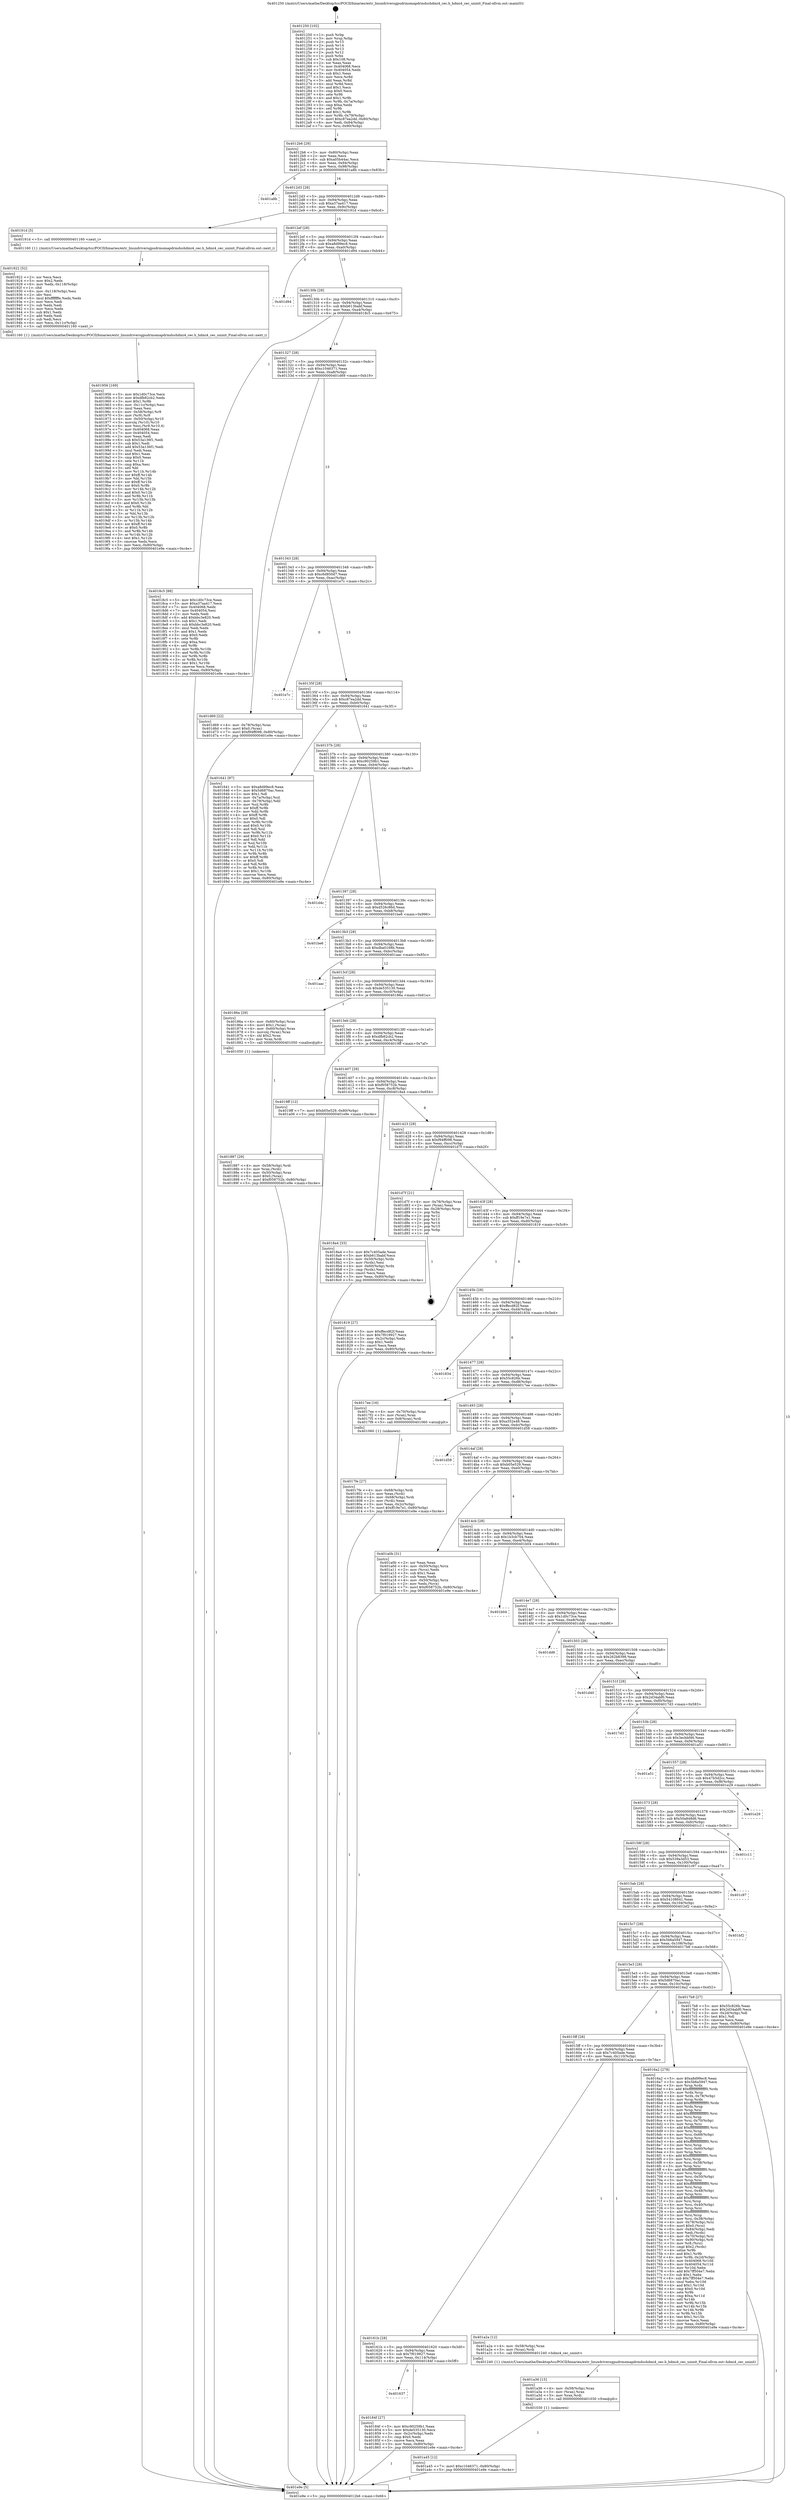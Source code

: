digraph "0x401250" {
  label = "0x401250 (/mnt/c/Users/mathe/Desktop/tcc/POCII/binaries/extr_linuxdriversgpudrmomapdrmdsshdmi4_cec.h_hdmi4_cec_uninit_Final-ollvm.out::main(0))"
  labelloc = "t"
  node[shape=record]

  Entry [label="",width=0.3,height=0.3,shape=circle,fillcolor=black,style=filled]
  "0x4012b6" [label="{
     0x4012b6 [29]\l
     | [instrs]\l
     &nbsp;&nbsp;0x4012b6 \<+3\>: mov -0x80(%rbp),%eax\l
     &nbsp;&nbsp;0x4012b9 \<+2\>: mov %eax,%ecx\l
     &nbsp;&nbsp;0x4012bb \<+6\>: sub $0xa05b44ac,%ecx\l
     &nbsp;&nbsp;0x4012c1 \<+6\>: mov %eax,-0x94(%rbp)\l
     &nbsp;&nbsp;0x4012c7 \<+6\>: mov %ecx,-0x98(%rbp)\l
     &nbsp;&nbsp;0x4012cd \<+6\>: je 0000000000401a8b \<main+0x83b\>\l
  }"]
  "0x401a8b" [label="{
     0x401a8b\l
  }", style=dashed]
  "0x4012d3" [label="{
     0x4012d3 [28]\l
     | [instrs]\l
     &nbsp;&nbsp;0x4012d3 \<+5\>: jmp 00000000004012d8 \<main+0x88\>\l
     &nbsp;&nbsp;0x4012d8 \<+6\>: mov -0x94(%rbp),%eax\l
     &nbsp;&nbsp;0x4012de \<+5\>: sub $0xa37aa417,%eax\l
     &nbsp;&nbsp;0x4012e3 \<+6\>: mov %eax,-0x9c(%rbp)\l
     &nbsp;&nbsp;0x4012e9 \<+6\>: je 000000000040191d \<main+0x6cd\>\l
  }"]
  Exit [label="",width=0.3,height=0.3,shape=circle,fillcolor=black,style=filled,peripheries=2]
  "0x40191d" [label="{
     0x40191d [5]\l
     | [instrs]\l
     &nbsp;&nbsp;0x40191d \<+5\>: call 0000000000401160 \<next_i\>\l
     | [calls]\l
     &nbsp;&nbsp;0x401160 \{1\} (/mnt/c/Users/mathe/Desktop/tcc/POCII/binaries/extr_linuxdriversgpudrmomapdrmdsshdmi4_cec.h_hdmi4_cec_uninit_Final-ollvm.out::next_i)\l
  }"]
  "0x4012ef" [label="{
     0x4012ef [28]\l
     | [instrs]\l
     &nbsp;&nbsp;0x4012ef \<+5\>: jmp 00000000004012f4 \<main+0xa4\>\l
     &nbsp;&nbsp;0x4012f4 \<+6\>: mov -0x94(%rbp),%eax\l
     &nbsp;&nbsp;0x4012fa \<+5\>: sub $0xa8d99ec8,%eax\l
     &nbsp;&nbsp;0x4012ff \<+6\>: mov %eax,-0xa0(%rbp)\l
     &nbsp;&nbsp;0x401305 \<+6\>: je 0000000000401d94 \<main+0xb44\>\l
  }"]
  "0x401a45" [label="{
     0x401a45 [12]\l
     | [instrs]\l
     &nbsp;&nbsp;0x401a45 \<+7\>: movl $0xc1046371,-0x80(%rbp)\l
     &nbsp;&nbsp;0x401a4c \<+5\>: jmp 0000000000401e9e \<main+0xc4e\>\l
  }"]
  "0x401d94" [label="{
     0x401d94\l
  }", style=dashed]
  "0x40130b" [label="{
     0x40130b [28]\l
     | [instrs]\l
     &nbsp;&nbsp;0x40130b \<+5\>: jmp 0000000000401310 \<main+0xc0\>\l
     &nbsp;&nbsp;0x401310 \<+6\>: mov -0x94(%rbp),%eax\l
     &nbsp;&nbsp;0x401316 \<+5\>: sub $0xb613babf,%eax\l
     &nbsp;&nbsp;0x40131b \<+6\>: mov %eax,-0xa4(%rbp)\l
     &nbsp;&nbsp;0x401321 \<+6\>: je 00000000004018c5 \<main+0x675\>\l
  }"]
  "0x401a36" [label="{
     0x401a36 [15]\l
     | [instrs]\l
     &nbsp;&nbsp;0x401a36 \<+4\>: mov -0x58(%rbp),%rax\l
     &nbsp;&nbsp;0x401a3a \<+3\>: mov (%rax),%rax\l
     &nbsp;&nbsp;0x401a3d \<+3\>: mov %rax,%rdi\l
     &nbsp;&nbsp;0x401a40 \<+5\>: call 0000000000401030 \<free@plt\>\l
     | [calls]\l
     &nbsp;&nbsp;0x401030 \{1\} (unknown)\l
  }"]
  "0x4018c5" [label="{
     0x4018c5 [88]\l
     | [instrs]\l
     &nbsp;&nbsp;0x4018c5 \<+5\>: mov $0x1d0c73ce,%eax\l
     &nbsp;&nbsp;0x4018ca \<+5\>: mov $0xa37aa417,%ecx\l
     &nbsp;&nbsp;0x4018cf \<+7\>: mov 0x404068,%edx\l
     &nbsp;&nbsp;0x4018d6 \<+7\>: mov 0x404054,%esi\l
     &nbsp;&nbsp;0x4018dd \<+2\>: mov %edx,%edi\l
     &nbsp;&nbsp;0x4018df \<+6\>: add $0xbbc3e820,%edi\l
     &nbsp;&nbsp;0x4018e5 \<+3\>: sub $0x1,%edi\l
     &nbsp;&nbsp;0x4018e8 \<+6\>: sub $0xbbc3e820,%edi\l
     &nbsp;&nbsp;0x4018ee \<+3\>: imul %edi,%edx\l
     &nbsp;&nbsp;0x4018f1 \<+3\>: and $0x1,%edx\l
     &nbsp;&nbsp;0x4018f4 \<+3\>: cmp $0x0,%edx\l
     &nbsp;&nbsp;0x4018f7 \<+4\>: sete %r8b\l
     &nbsp;&nbsp;0x4018fb \<+3\>: cmp $0xa,%esi\l
     &nbsp;&nbsp;0x4018fe \<+4\>: setl %r9b\l
     &nbsp;&nbsp;0x401902 \<+3\>: mov %r8b,%r10b\l
     &nbsp;&nbsp;0x401905 \<+3\>: and %r9b,%r10b\l
     &nbsp;&nbsp;0x401908 \<+3\>: xor %r9b,%r8b\l
     &nbsp;&nbsp;0x40190b \<+3\>: or %r8b,%r10b\l
     &nbsp;&nbsp;0x40190e \<+4\>: test $0x1,%r10b\l
     &nbsp;&nbsp;0x401912 \<+3\>: cmovne %ecx,%eax\l
     &nbsp;&nbsp;0x401915 \<+3\>: mov %eax,-0x80(%rbp)\l
     &nbsp;&nbsp;0x401918 \<+5\>: jmp 0000000000401e9e \<main+0xc4e\>\l
  }"]
  "0x401327" [label="{
     0x401327 [28]\l
     | [instrs]\l
     &nbsp;&nbsp;0x401327 \<+5\>: jmp 000000000040132c \<main+0xdc\>\l
     &nbsp;&nbsp;0x40132c \<+6\>: mov -0x94(%rbp),%eax\l
     &nbsp;&nbsp;0x401332 \<+5\>: sub $0xc1046371,%eax\l
     &nbsp;&nbsp;0x401337 \<+6\>: mov %eax,-0xa8(%rbp)\l
     &nbsp;&nbsp;0x40133d \<+6\>: je 0000000000401d69 \<main+0xb19\>\l
  }"]
  "0x401956" [label="{
     0x401956 [169]\l
     | [instrs]\l
     &nbsp;&nbsp;0x401956 \<+5\>: mov $0x1d0c73ce,%ecx\l
     &nbsp;&nbsp;0x40195b \<+5\>: mov $0xdfb82cb2,%edx\l
     &nbsp;&nbsp;0x401960 \<+3\>: mov $0x1,%r8b\l
     &nbsp;&nbsp;0x401963 \<+6\>: mov -0x11c(%rbp),%esi\l
     &nbsp;&nbsp;0x401969 \<+3\>: imul %eax,%esi\l
     &nbsp;&nbsp;0x40196c \<+4\>: mov -0x58(%rbp),%r9\l
     &nbsp;&nbsp;0x401970 \<+3\>: mov (%r9),%r9\l
     &nbsp;&nbsp;0x401973 \<+4\>: mov -0x50(%rbp),%r10\l
     &nbsp;&nbsp;0x401977 \<+3\>: movslq (%r10),%r10\l
     &nbsp;&nbsp;0x40197a \<+4\>: mov %esi,(%r9,%r10,4)\l
     &nbsp;&nbsp;0x40197e \<+7\>: mov 0x404068,%eax\l
     &nbsp;&nbsp;0x401985 \<+7\>: mov 0x404054,%esi\l
     &nbsp;&nbsp;0x40198c \<+2\>: mov %eax,%edi\l
     &nbsp;&nbsp;0x40198e \<+6\>: sub $0x53a136f1,%edi\l
     &nbsp;&nbsp;0x401994 \<+3\>: sub $0x1,%edi\l
     &nbsp;&nbsp;0x401997 \<+6\>: add $0x53a136f1,%edi\l
     &nbsp;&nbsp;0x40199d \<+3\>: imul %edi,%eax\l
     &nbsp;&nbsp;0x4019a0 \<+3\>: and $0x1,%eax\l
     &nbsp;&nbsp;0x4019a3 \<+3\>: cmp $0x0,%eax\l
     &nbsp;&nbsp;0x4019a6 \<+4\>: sete %r11b\l
     &nbsp;&nbsp;0x4019aa \<+3\>: cmp $0xa,%esi\l
     &nbsp;&nbsp;0x4019ad \<+3\>: setl %bl\l
     &nbsp;&nbsp;0x4019b0 \<+3\>: mov %r11b,%r14b\l
     &nbsp;&nbsp;0x4019b3 \<+4\>: xor $0xff,%r14b\l
     &nbsp;&nbsp;0x4019b7 \<+3\>: mov %bl,%r15b\l
     &nbsp;&nbsp;0x4019ba \<+4\>: xor $0xff,%r15b\l
     &nbsp;&nbsp;0x4019be \<+4\>: xor $0x0,%r8b\l
     &nbsp;&nbsp;0x4019c2 \<+3\>: mov %r14b,%r12b\l
     &nbsp;&nbsp;0x4019c5 \<+4\>: and $0x0,%r12b\l
     &nbsp;&nbsp;0x4019c9 \<+3\>: and %r8b,%r11b\l
     &nbsp;&nbsp;0x4019cc \<+3\>: mov %r15b,%r13b\l
     &nbsp;&nbsp;0x4019cf \<+4\>: and $0x0,%r13b\l
     &nbsp;&nbsp;0x4019d3 \<+3\>: and %r8b,%bl\l
     &nbsp;&nbsp;0x4019d6 \<+3\>: or %r11b,%r12b\l
     &nbsp;&nbsp;0x4019d9 \<+3\>: or %bl,%r13b\l
     &nbsp;&nbsp;0x4019dc \<+3\>: xor %r13b,%r12b\l
     &nbsp;&nbsp;0x4019df \<+3\>: or %r15b,%r14b\l
     &nbsp;&nbsp;0x4019e2 \<+4\>: xor $0xff,%r14b\l
     &nbsp;&nbsp;0x4019e6 \<+4\>: or $0x0,%r8b\l
     &nbsp;&nbsp;0x4019ea \<+3\>: and %r8b,%r14b\l
     &nbsp;&nbsp;0x4019ed \<+3\>: or %r14b,%r12b\l
     &nbsp;&nbsp;0x4019f0 \<+4\>: test $0x1,%r12b\l
     &nbsp;&nbsp;0x4019f4 \<+3\>: cmovne %edx,%ecx\l
     &nbsp;&nbsp;0x4019f7 \<+3\>: mov %ecx,-0x80(%rbp)\l
     &nbsp;&nbsp;0x4019fa \<+5\>: jmp 0000000000401e9e \<main+0xc4e\>\l
  }"]
  "0x401d69" [label="{
     0x401d69 [22]\l
     | [instrs]\l
     &nbsp;&nbsp;0x401d69 \<+4\>: mov -0x78(%rbp),%rax\l
     &nbsp;&nbsp;0x401d6d \<+6\>: movl $0x0,(%rax)\l
     &nbsp;&nbsp;0x401d73 \<+7\>: movl $0xf94ff098,-0x80(%rbp)\l
     &nbsp;&nbsp;0x401d7a \<+5\>: jmp 0000000000401e9e \<main+0xc4e\>\l
  }"]
  "0x401343" [label="{
     0x401343 [28]\l
     | [instrs]\l
     &nbsp;&nbsp;0x401343 \<+5\>: jmp 0000000000401348 \<main+0xf8\>\l
     &nbsp;&nbsp;0x401348 \<+6\>: mov -0x94(%rbp),%eax\l
     &nbsp;&nbsp;0x40134e \<+5\>: sub $0xc6d850d7,%eax\l
     &nbsp;&nbsp;0x401353 \<+6\>: mov %eax,-0xac(%rbp)\l
     &nbsp;&nbsp;0x401359 \<+6\>: je 0000000000401e7c \<main+0xc2c\>\l
  }"]
  "0x401922" [label="{
     0x401922 [52]\l
     | [instrs]\l
     &nbsp;&nbsp;0x401922 \<+2\>: xor %ecx,%ecx\l
     &nbsp;&nbsp;0x401924 \<+5\>: mov $0x2,%edx\l
     &nbsp;&nbsp;0x401929 \<+6\>: mov %edx,-0x118(%rbp)\l
     &nbsp;&nbsp;0x40192f \<+1\>: cltd\l
     &nbsp;&nbsp;0x401930 \<+6\>: mov -0x118(%rbp),%esi\l
     &nbsp;&nbsp;0x401936 \<+2\>: idiv %esi\l
     &nbsp;&nbsp;0x401938 \<+6\>: imul $0xfffffffe,%edx,%edx\l
     &nbsp;&nbsp;0x40193e \<+2\>: mov %ecx,%edi\l
     &nbsp;&nbsp;0x401940 \<+2\>: sub %edx,%edi\l
     &nbsp;&nbsp;0x401942 \<+2\>: mov %ecx,%edx\l
     &nbsp;&nbsp;0x401944 \<+3\>: sub $0x1,%edx\l
     &nbsp;&nbsp;0x401947 \<+2\>: add %edx,%edi\l
     &nbsp;&nbsp;0x401949 \<+2\>: sub %edi,%ecx\l
     &nbsp;&nbsp;0x40194b \<+6\>: mov %ecx,-0x11c(%rbp)\l
     &nbsp;&nbsp;0x401951 \<+5\>: call 0000000000401160 \<next_i\>\l
     | [calls]\l
     &nbsp;&nbsp;0x401160 \{1\} (/mnt/c/Users/mathe/Desktop/tcc/POCII/binaries/extr_linuxdriversgpudrmomapdrmdsshdmi4_cec.h_hdmi4_cec_uninit_Final-ollvm.out::next_i)\l
  }"]
  "0x401e7c" [label="{
     0x401e7c\l
  }", style=dashed]
  "0x40135f" [label="{
     0x40135f [28]\l
     | [instrs]\l
     &nbsp;&nbsp;0x40135f \<+5\>: jmp 0000000000401364 \<main+0x114\>\l
     &nbsp;&nbsp;0x401364 \<+6\>: mov -0x94(%rbp),%eax\l
     &nbsp;&nbsp;0x40136a \<+5\>: sub $0xc87ea2dd,%eax\l
     &nbsp;&nbsp;0x40136f \<+6\>: mov %eax,-0xb0(%rbp)\l
     &nbsp;&nbsp;0x401375 \<+6\>: je 0000000000401641 \<main+0x3f1\>\l
  }"]
  "0x401887" [label="{
     0x401887 [29]\l
     | [instrs]\l
     &nbsp;&nbsp;0x401887 \<+4\>: mov -0x58(%rbp),%rdi\l
     &nbsp;&nbsp;0x40188b \<+3\>: mov %rax,(%rdi)\l
     &nbsp;&nbsp;0x40188e \<+4\>: mov -0x50(%rbp),%rax\l
     &nbsp;&nbsp;0x401892 \<+6\>: movl $0x0,(%rax)\l
     &nbsp;&nbsp;0x401898 \<+7\>: movl $0xf058752b,-0x80(%rbp)\l
     &nbsp;&nbsp;0x40189f \<+5\>: jmp 0000000000401e9e \<main+0xc4e\>\l
  }"]
  "0x401641" [label="{
     0x401641 [97]\l
     | [instrs]\l
     &nbsp;&nbsp;0x401641 \<+5\>: mov $0xa8d99ec8,%eax\l
     &nbsp;&nbsp;0x401646 \<+5\>: mov $0x5d6870ac,%ecx\l
     &nbsp;&nbsp;0x40164b \<+2\>: mov $0x1,%dl\l
     &nbsp;&nbsp;0x40164d \<+4\>: mov -0x7a(%rbp),%sil\l
     &nbsp;&nbsp;0x401651 \<+4\>: mov -0x79(%rbp),%dil\l
     &nbsp;&nbsp;0x401655 \<+3\>: mov %sil,%r8b\l
     &nbsp;&nbsp;0x401658 \<+4\>: xor $0xff,%r8b\l
     &nbsp;&nbsp;0x40165c \<+3\>: mov %dil,%r9b\l
     &nbsp;&nbsp;0x40165f \<+4\>: xor $0xff,%r9b\l
     &nbsp;&nbsp;0x401663 \<+3\>: xor $0x0,%dl\l
     &nbsp;&nbsp;0x401666 \<+3\>: mov %r8b,%r10b\l
     &nbsp;&nbsp;0x401669 \<+4\>: and $0x0,%r10b\l
     &nbsp;&nbsp;0x40166d \<+3\>: and %dl,%sil\l
     &nbsp;&nbsp;0x401670 \<+3\>: mov %r9b,%r11b\l
     &nbsp;&nbsp;0x401673 \<+4\>: and $0x0,%r11b\l
     &nbsp;&nbsp;0x401677 \<+3\>: and %dl,%dil\l
     &nbsp;&nbsp;0x40167a \<+3\>: or %sil,%r10b\l
     &nbsp;&nbsp;0x40167d \<+3\>: or %dil,%r11b\l
     &nbsp;&nbsp;0x401680 \<+3\>: xor %r11b,%r10b\l
     &nbsp;&nbsp;0x401683 \<+3\>: or %r9b,%r8b\l
     &nbsp;&nbsp;0x401686 \<+4\>: xor $0xff,%r8b\l
     &nbsp;&nbsp;0x40168a \<+3\>: or $0x0,%dl\l
     &nbsp;&nbsp;0x40168d \<+3\>: and %dl,%r8b\l
     &nbsp;&nbsp;0x401690 \<+3\>: or %r8b,%r10b\l
     &nbsp;&nbsp;0x401693 \<+4\>: test $0x1,%r10b\l
     &nbsp;&nbsp;0x401697 \<+3\>: cmovne %ecx,%eax\l
     &nbsp;&nbsp;0x40169a \<+3\>: mov %eax,-0x80(%rbp)\l
     &nbsp;&nbsp;0x40169d \<+5\>: jmp 0000000000401e9e \<main+0xc4e\>\l
  }"]
  "0x40137b" [label="{
     0x40137b [28]\l
     | [instrs]\l
     &nbsp;&nbsp;0x40137b \<+5\>: jmp 0000000000401380 \<main+0x130\>\l
     &nbsp;&nbsp;0x401380 \<+6\>: mov -0x94(%rbp),%eax\l
     &nbsp;&nbsp;0x401386 \<+5\>: sub $0xc90259b1,%eax\l
     &nbsp;&nbsp;0x40138b \<+6\>: mov %eax,-0xb4(%rbp)\l
     &nbsp;&nbsp;0x401391 \<+6\>: je 0000000000401d4c \<main+0xafc\>\l
  }"]
  "0x401e9e" [label="{
     0x401e9e [5]\l
     | [instrs]\l
     &nbsp;&nbsp;0x401e9e \<+5\>: jmp 00000000004012b6 \<main+0x66\>\l
  }"]
  "0x401250" [label="{
     0x401250 [102]\l
     | [instrs]\l
     &nbsp;&nbsp;0x401250 \<+1\>: push %rbp\l
     &nbsp;&nbsp;0x401251 \<+3\>: mov %rsp,%rbp\l
     &nbsp;&nbsp;0x401254 \<+2\>: push %r15\l
     &nbsp;&nbsp;0x401256 \<+2\>: push %r14\l
     &nbsp;&nbsp;0x401258 \<+2\>: push %r13\l
     &nbsp;&nbsp;0x40125a \<+2\>: push %r12\l
     &nbsp;&nbsp;0x40125c \<+1\>: push %rbx\l
     &nbsp;&nbsp;0x40125d \<+7\>: sub $0x108,%rsp\l
     &nbsp;&nbsp;0x401264 \<+2\>: xor %eax,%eax\l
     &nbsp;&nbsp;0x401266 \<+7\>: mov 0x404068,%ecx\l
     &nbsp;&nbsp;0x40126d \<+7\>: mov 0x404054,%edx\l
     &nbsp;&nbsp;0x401274 \<+3\>: sub $0x1,%eax\l
     &nbsp;&nbsp;0x401277 \<+3\>: mov %ecx,%r8d\l
     &nbsp;&nbsp;0x40127a \<+3\>: add %eax,%r8d\l
     &nbsp;&nbsp;0x40127d \<+4\>: imul %r8d,%ecx\l
     &nbsp;&nbsp;0x401281 \<+3\>: and $0x1,%ecx\l
     &nbsp;&nbsp;0x401284 \<+3\>: cmp $0x0,%ecx\l
     &nbsp;&nbsp;0x401287 \<+4\>: sete %r9b\l
     &nbsp;&nbsp;0x40128b \<+4\>: and $0x1,%r9b\l
     &nbsp;&nbsp;0x40128f \<+4\>: mov %r9b,-0x7a(%rbp)\l
     &nbsp;&nbsp;0x401293 \<+3\>: cmp $0xa,%edx\l
     &nbsp;&nbsp;0x401296 \<+4\>: setl %r9b\l
     &nbsp;&nbsp;0x40129a \<+4\>: and $0x1,%r9b\l
     &nbsp;&nbsp;0x40129e \<+4\>: mov %r9b,-0x79(%rbp)\l
     &nbsp;&nbsp;0x4012a2 \<+7\>: movl $0xc87ea2dd,-0x80(%rbp)\l
     &nbsp;&nbsp;0x4012a9 \<+6\>: mov %edi,-0x84(%rbp)\l
     &nbsp;&nbsp;0x4012af \<+7\>: mov %rsi,-0x90(%rbp)\l
  }"]
  "0x401637" [label="{
     0x401637\l
  }", style=dashed]
  "0x401d4c" [label="{
     0x401d4c\l
  }", style=dashed]
  "0x401397" [label="{
     0x401397 [28]\l
     | [instrs]\l
     &nbsp;&nbsp;0x401397 \<+5\>: jmp 000000000040139c \<main+0x14c\>\l
     &nbsp;&nbsp;0x40139c \<+6\>: mov -0x94(%rbp),%eax\l
     &nbsp;&nbsp;0x4013a2 \<+5\>: sub $0xd526c86d,%eax\l
     &nbsp;&nbsp;0x4013a7 \<+6\>: mov %eax,-0xb8(%rbp)\l
     &nbsp;&nbsp;0x4013ad \<+6\>: je 0000000000401be6 \<main+0x996\>\l
  }"]
  "0x40184f" [label="{
     0x40184f [27]\l
     | [instrs]\l
     &nbsp;&nbsp;0x40184f \<+5\>: mov $0xc90259b1,%eax\l
     &nbsp;&nbsp;0x401854 \<+5\>: mov $0xde535130,%ecx\l
     &nbsp;&nbsp;0x401859 \<+3\>: mov -0x2c(%rbp),%edx\l
     &nbsp;&nbsp;0x40185c \<+3\>: cmp $0x0,%edx\l
     &nbsp;&nbsp;0x40185f \<+3\>: cmove %ecx,%eax\l
     &nbsp;&nbsp;0x401862 \<+3\>: mov %eax,-0x80(%rbp)\l
     &nbsp;&nbsp;0x401865 \<+5\>: jmp 0000000000401e9e \<main+0xc4e\>\l
  }"]
  "0x401be6" [label="{
     0x401be6\l
  }", style=dashed]
  "0x4013b3" [label="{
     0x4013b3 [28]\l
     | [instrs]\l
     &nbsp;&nbsp;0x4013b3 \<+5\>: jmp 00000000004013b8 \<main+0x168\>\l
     &nbsp;&nbsp;0x4013b8 \<+6\>: mov -0x94(%rbp),%eax\l
     &nbsp;&nbsp;0x4013be \<+5\>: sub $0xdba0168b,%eax\l
     &nbsp;&nbsp;0x4013c3 \<+6\>: mov %eax,-0xbc(%rbp)\l
     &nbsp;&nbsp;0x4013c9 \<+6\>: je 0000000000401aac \<main+0x85c\>\l
  }"]
  "0x40161b" [label="{
     0x40161b [28]\l
     | [instrs]\l
     &nbsp;&nbsp;0x40161b \<+5\>: jmp 0000000000401620 \<main+0x3d0\>\l
     &nbsp;&nbsp;0x401620 \<+6\>: mov -0x94(%rbp),%eax\l
     &nbsp;&nbsp;0x401626 \<+5\>: sub $0x7f019927,%eax\l
     &nbsp;&nbsp;0x40162b \<+6\>: mov %eax,-0x114(%rbp)\l
     &nbsp;&nbsp;0x401631 \<+6\>: je 000000000040184f \<main+0x5ff\>\l
  }"]
  "0x401aac" [label="{
     0x401aac\l
  }", style=dashed]
  "0x4013cf" [label="{
     0x4013cf [28]\l
     | [instrs]\l
     &nbsp;&nbsp;0x4013cf \<+5\>: jmp 00000000004013d4 \<main+0x184\>\l
     &nbsp;&nbsp;0x4013d4 \<+6\>: mov -0x94(%rbp),%eax\l
     &nbsp;&nbsp;0x4013da \<+5\>: sub $0xde535130,%eax\l
     &nbsp;&nbsp;0x4013df \<+6\>: mov %eax,-0xc0(%rbp)\l
     &nbsp;&nbsp;0x4013e5 \<+6\>: je 000000000040186a \<main+0x61a\>\l
  }"]
  "0x401a2a" [label="{
     0x401a2a [12]\l
     | [instrs]\l
     &nbsp;&nbsp;0x401a2a \<+4\>: mov -0x58(%rbp),%rax\l
     &nbsp;&nbsp;0x401a2e \<+3\>: mov (%rax),%rdi\l
     &nbsp;&nbsp;0x401a31 \<+5\>: call 0000000000401240 \<hdmi4_cec_uninit\>\l
     | [calls]\l
     &nbsp;&nbsp;0x401240 \{1\} (/mnt/c/Users/mathe/Desktop/tcc/POCII/binaries/extr_linuxdriversgpudrmomapdrmdsshdmi4_cec.h_hdmi4_cec_uninit_Final-ollvm.out::hdmi4_cec_uninit)\l
  }"]
  "0x40186a" [label="{
     0x40186a [29]\l
     | [instrs]\l
     &nbsp;&nbsp;0x40186a \<+4\>: mov -0x60(%rbp),%rax\l
     &nbsp;&nbsp;0x40186e \<+6\>: movl $0x1,(%rax)\l
     &nbsp;&nbsp;0x401874 \<+4\>: mov -0x60(%rbp),%rax\l
     &nbsp;&nbsp;0x401878 \<+3\>: movslq (%rax),%rax\l
     &nbsp;&nbsp;0x40187b \<+4\>: shl $0x2,%rax\l
     &nbsp;&nbsp;0x40187f \<+3\>: mov %rax,%rdi\l
     &nbsp;&nbsp;0x401882 \<+5\>: call 0000000000401050 \<malloc@plt\>\l
     | [calls]\l
     &nbsp;&nbsp;0x401050 \{1\} (unknown)\l
  }"]
  "0x4013eb" [label="{
     0x4013eb [28]\l
     | [instrs]\l
     &nbsp;&nbsp;0x4013eb \<+5\>: jmp 00000000004013f0 \<main+0x1a0\>\l
     &nbsp;&nbsp;0x4013f0 \<+6\>: mov -0x94(%rbp),%eax\l
     &nbsp;&nbsp;0x4013f6 \<+5\>: sub $0xdfb82cb2,%eax\l
     &nbsp;&nbsp;0x4013fb \<+6\>: mov %eax,-0xc4(%rbp)\l
     &nbsp;&nbsp;0x401401 \<+6\>: je 00000000004019ff \<main+0x7af\>\l
  }"]
  "0x4017fe" [label="{
     0x4017fe [27]\l
     | [instrs]\l
     &nbsp;&nbsp;0x4017fe \<+4\>: mov -0x68(%rbp),%rdi\l
     &nbsp;&nbsp;0x401802 \<+2\>: mov %eax,(%rdi)\l
     &nbsp;&nbsp;0x401804 \<+4\>: mov -0x68(%rbp),%rdi\l
     &nbsp;&nbsp;0x401808 \<+2\>: mov (%rdi),%eax\l
     &nbsp;&nbsp;0x40180a \<+3\>: mov %eax,-0x2c(%rbp)\l
     &nbsp;&nbsp;0x40180d \<+7\>: movl $0xff19e7e1,-0x80(%rbp)\l
     &nbsp;&nbsp;0x401814 \<+5\>: jmp 0000000000401e9e \<main+0xc4e\>\l
  }"]
  "0x4019ff" [label="{
     0x4019ff [12]\l
     | [instrs]\l
     &nbsp;&nbsp;0x4019ff \<+7\>: movl $0xb05e529,-0x80(%rbp)\l
     &nbsp;&nbsp;0x401a06 \<+5\>: jmp 0000000000401e9e \<main+0xc4e\>\l
  }"]
  "0x401407" [label="{
     0x401407 [28]\l
     | [instrs]\l
     &nbsp;&nbsp;0x401407 \<+5\>: jmp 000000000040140c \<main+0x1bc\>\l
     &nbsp;&nbsp;0x40140c \<+6\>: mov -0x94(%rbp),%eax\l
     &nbsp;&nbsp;0x401412 \<+5\>: sub $0xf058752b,%eax\l
     &nbsp;&nbsp;0x401417 \<+6\>: mov %eax,-0xc8(%rbp)\l
     &nbsp;&nbsp;0x40141d \<+6\>: je 00000000004018a4 \<main+0x654\>\l
  }"]
  "0x4015ff" [label="{
     0x4015ff [28]\l
     | [instrs]\l
     &nbsp;&nbsp;0x4015ff \<+5\>: jmp 0000000000401604 \<main+0x3b4\>\l
     &nbsp;&nbsp;0x401604 \<+6\>: mov -0x94(%rbp),%eax\l
     &nbsp;&nbsp;0x40160a \<+5\>: sub $0x7c405ade,%eax\l
     &nbsp;&nbsp;0x40160f \<+6\>: mov %eax,-0x110(%rbp)\l
     &nbsp;&nbsp;0x401615 \<+6\>: je 0000000000401a2a \<main+0x7da\>\l
  }"]
  "0x4018a4" [label="{
     0x4018a4 [33]\l
     | [instrs]\l
     &nbsp;&nbsp;0x4018a4 \<+5\>: mov $0x7c405ade,%eax\l
     &nbsp;&nbsp;0x4018a9 \<+5\>: mov $0xb613babf,%ecx\l
     &nbsp;&nbsp;0x4018ae \<+4\>: mov -0x50(%rbp),%rdx\l
     &nbsp;&nbsp;0x4018b2 \<+2\>: mov (%rdx),%esi\l
     &nbsp;&nbsp;0x4018b4 \<+4\>: mov -0x60(%rbp),%rdx\l
     &nbsp;&nbsp;0x4018b8 \<+2\>: cmp (%rdx),%esi\l
     &nbsp;&nbsp;0x4018ba \<+3\>: cmovl %ecx,%eax\l
     &nbsp;&nbsp;0x4018bd \<+3\>: mov %eax,-0x80(%rbp)\l
     &nbsp;&nbsp;0x4018c0 \<+5\>: jmp 0000000000401e9e \<main+0xc4e\>\l
  }"]
  "0x401423" [label="{
     0x401423 [28]\l
     | [instrs]\l
     &nbsp;&nbsp;0x401423 \<+5\>: jmp 0000000000401428 \<main+0x1d8\>\l
     &nbsp;&nbsp;0x401428 \<+6\>: mov -0x94(%rbp),%eax\l
     &nbsp;&nbsp;0x40142e \<+5\>: sub $0xf94ff098,%eax\l
     &nbsp;&nbsp;0x401433 \<+6\>: mov %eax,-0xcc(%rbp)\l
     &nbsp;&nbsp;0x401439 \<+6\>: je 0000000000401d7f \<main+0xb2f\>\l
  }"]
  "0x4016a2" [label="{
     0x4016a2 [278]\l
     | [instrs]\l
     &nbsp;&nbsp;0x4016a2 \<+5\>: mov $0xa8d99ec8,%eax\l
     &nbsp;&nbsp;0x4016a7 \<+5\>: mov $0x5b6a5947,%ecx\l
     &nbsp;&nbsp;0x4016ac \<+3\>: mov %rsp,%rdx\l
     &nbsp;&nbsp;0x4016af \<+4\>: add $0xfffffffffffffff0,%rdx\l
     &nbsp;&nbsp;0x4016b3 \<+3\>: mov %rdx,%rsp\l
     &nbsp;&nbsp;0x4016b6 \<+4\>: mov %rdx,-0x78(%rbp)\l
     &nbsp;&nbsp;0x4016ba \<+3\>: mov %rsp,%rdx\l
     &nbsp;&nbsp;0x4016bd \<+4\>: add $0xfffffffffffffff0,%rdx\l
     &nbsp;&nbsp;0x4016c1 \<+3\>: mov %rdx,%rsp\l
     &nbsp;&nbsp;0x4016c4 \<+3\>: mov %rsp,%rsi\l
     &nbsp;&nbsp;0x4016c7 \<+4\>: add $0xfffffffffffffff0,%rsi\l
     &nbsp;&nbsp;0x4016cb \<+3\>: mov %rsi,%rsp\l
     &nbsp;&nbsp;0x4016ce \<+4\>: mov %rsi,-0x70(%rbp)\l
     &nbsp;&nbsp;0x4016d2 \<+3\>: mov %rsp,%rsi\l
     &nbsp;&nbsp;0x4016d5 \<+4\>: add $0xfffffffffffffff0,%rsi\l
     &nbsp;&nbsp;0x4016d9 \<+3\>: mov %rsi,%rsp\l
     &nbsp;&nbsp;0x4016dc \<+4\>: mov %rsi,-0x68(%rbp)\l
     &nbsp;&nbsp;0x4016e0 \<+3\>: mov %rsp,%rsi\l
     &nbsp;&nbsp;0x4016e3 \<+4\>: add $0xfffffffffffffff0,%rsi\l
     &nbsp;&nbsp;0x4016e7 \<+3\>: mov %rsi,%rsp\l
     &nbsp;&nbsp;0x4016ea \<+4\>: mov %rsi,-0x60(%rbp)\l
     &nbsp;&nbsp;0x4016ee \<+3\>: mov %rsp,%rsi\l
     &nbsp;&nbsp;0x4016f1 \<+4\>: add $0xfffffffffffffff0,%rsi\l
     &nbsp;&nbsp;0x4016f5 \<+3\>: mov %rsi,%rsp\l
     &nbsp;&nbsp;0x4016f8 \<+4\>: mov %rsi,-0x58(%rbp)\l
     &nbsp;&nbsp;0x4016fc \<+3\>: mov %rsp,%rsi\l
     &nbsp;&nbsp;0x4016ff \<+4\>: add $0xfffffffffffffff0,%rsi\l
     &nbsp;&nbsp;0x401703 \<+3\>: mov %rsi,%rsp\l
     &nbsp;&nbsp;0x401706 \<+4\>: mov %rsi,-0x50(%rbp)\l
     &nbsp;&nbsp;0x40170a \<+3\>: mov %rsp,%rsi\l
     &nbsp;&nbsp;0x40170d \<+4\>: add $0xfffffffffffffff0,%rsi\l
     &nbsp;&nbsp;0x401711 \<+3\>: mov %rsi,%rsp\l
     &nbsp;&nbsp;0x401714 \<+4\>: mov %rsi,-0x48(%rbp)\l
     &nbsp;&nbsp;0x401718 \<+3\>: mov %rsp,%rsi\l
     &nbsp;&nbsp;0x40171b \<+4\>: add $0xfffffffffffffff0,%rsi\l
     &nbsp;&nbsp;0x40171f \<+3\>: mov %rsi,%rsp\l
     &nbsp;&nbsp;0x401722 \<+4\>: mov %rsi,-0x40(%rbp)\l
     &nbsp;&nbsp;0x401726 \<+3\>: mov %rsp,%rsi\l
     &nbsp;&nbsp;0x401729 \<+4\>: add $0xfffffffffffffff0,%rsi\l
     &nbsp;&nbsp;0x40172d \<+3\>: mov %rsi,%rsp\l
     &nbsp;&nbsp;0x401730 \<+4\>: mov %rsi,-0x38(%rbp)\l
     &nbsp;&nbsp;0x401734 \<+4\>: mov -0x78(%rbp),%rsi\l
     &nbsp;&nbsp;0x401738 \<+6\>: movl $0x0,(%rsi)\l
     &nbsp;&nbsp;0x40173e \<+6\>: mov -0x84(%rbp),%edi\l
     &nbsp;&nbsp;0x401744 \<+2\>: mov %edi,(%rdx)\l
     &nbsp;&nbsp;0x401746 \<+4\>: mov -0x70(%rbp),%rsi\l
     &nbsp;&nbsp;0x40174a \<+7\>: mov -0x90(%rbp),%r8\l
     &nbsp;&nbsp;0x401751 \<+3\>: mov %r8,(%rsi)\l
     &nbsp;&nbsp;0x401754 \<+3\>: cmpl $0x2,(%rdx)\l
     &nbsp;&nbsp;0x401757 \<+4\>: setne %r9b\l
     &nbsp;&nbsp;0x40175b \<+4\>: and $0x1,%r9b\l
     &nbsp;&nbsp;0x40175f \<+4\>: mov %r9b,-0x2d(%rbp)\l
     &nbsp;&nbsp;0x401763 \<+8\>: mov 0x404068,%r10d\l
     &nbsp;&nbsp;0x40176b \<+8\>: mov 0x404054,%r11d\l
     &nbsp;&nbsp;0x401773 \<+3\>: mov %r10d,%ebx\l
     &nbsp;&nbsp;0x401776 \<+6\>: add $0x7ff504e7,%ebx\l
     &nbsp;&nbsp;0x40177c \<+3\>: sub $0x1,%ebx\l
     &nbsp;&nbsp;0x40177f \<+6\>: sub $0x7ff504e7,%ebx\l
     &nbsp;&nbsp;0x401785 \<+4\>: imul %ebx,%r10d\l
     &nbsp;&nbsp;0x401789 \<+4\>: and $0x1,%r10d\l
     &nbsp;&nbsp;0x40178d \<+4\>: cmp $0x0,%r10d\l
     &nbsp;&nbsp;0x401791 \<+4\>: sete %r9b\l
     &nbsp;&nbsp;0x401795 \<+4\>: cmp $0xa,%r11d\l
     &nbsp;&nbsp;0x401799 \<+4\>: setl %r14b\l
     &nbsp;&nbsp;0x40179d \<+3\>: mov %r9b,%r15b\l
     &nbsp;&nbsp;0x4017a0 \<+3\>: and %r14b,%r15b\l
     &nbsp;&nbsp;0x4017a3 \<+3\>: xor %r14b,%r9b\l
     &nbsp;&nbsp;0x4017a6 \<+3\>: or %r9b,%r15b\l
     &nbsp;&nbsp;0x4017a9 \<+4\>: test $0x1,%r15b\l
     &nbsp;&nbsp;0x4017ad \<+3\>: cmovne %ecx,%eax\l
     &nbsp;&nbsp;0x4017b0 \<+3\>: mov %eax,-0x80(%rbp)\l
     &nbsp;&nbsp;0x4017b3 \<+5\>: jmp 0000000000401e9e \<main+0xc4e\>\l
  }"]
  "0x401d7f" [label="{
     0x401d7f [21]\l
     | [instrs]\l
     &nbsp;&nbsp;0x401d7f \<+4\>: mov -0x78(%rbp),%rax\l
     &nbsp;&nbsp;0x401d83 \<+2\>: mov (%rax),%eax\l
     &nbsp;&nbsp;0x401d85 \<+4\>: lea -0x28(%rbp),%rsp\l
     &nbsp;&nbsp;0x401d89 \<+1\>: pop %rbx\l
     &nbsp;&nbsp;0x401d8a \<+2\>: pop %r12\l
     &nbsp;&nbsp;0x401d8c \<+2\>: pop %r13\l
     &nbsp;&nbsp;0x401d8e \<+2\>: pop %r14\l
     &nbsp;&nbsp;0x401d90 \<+2\>: pop %r15\l
     &nbsp;&nbsp;0x401d92 \<+1\>: pop %rbp\l
     &nbsp;&nbsp;0x401d93 \<+1\>: ret\l
  }"]
  "0x40143f" [label="{
     0x40143f [28]\l
     | [instrs]\l
     &nbsp;&nbsp;0x40143f \<+5\>: jmp 0000000000401444 \<main+0x1f4\>\l
     &nbsp;&nbsp;0x401444 \<+6\>: mov -0x94(%rbp),%eax\l
     &nbsp;&nbsp;0x40144a \<+5\>: sub $0xff19e7e1,%eax\l
     &nbsp;&nbsp;0x40144f \<+6\>: mov %eax,-0xd0(%rbp)\l
     &nbsp;&nbsp;0x401455 \<+6\>: je 0000000000401819 \<main+0x5c9\>\l
  }"]
  "0x4015e3" [label="{
     0x4015e3 [28]\l
     | [instrs]\l
     &nbsp;&nbsp;0x4015e3 \<+5\>: jmp 00000000004015e8 \<main+0x398\>\l
     &nbsp;&nbsp;0x4015e8 \<+6\>: mov -0x94(%rbp),%eax\l
     &nbsp;&nbsp;0x4015ee \<+5\>: sub $0x5d6870ac,%eax\l
     &nbsp;&nbsp;0x4015f3 \<+6\>: mov %eax,-0x10c(%rbp)\l
     &nbsp;&nbsp;0x4015f9 \<+6\>: je 00000000004016a2 \<main+0x452\>\l
  }"]
  "0x401819" [label="{
     0x401819 [27]\l
     | [instrs]\l
     &nbsp;&nbsp;0x401819 \<+5\>: mov $0xffecd82f,%eax\l
     &nbsp;&nbsp;0x40181e \<+5\>: mov $0x7f019927,%ecx\l
     &nbsp;&nbsp;0x401823 \<+3\>: mov -0x2c(%rbp),%edx\l
     &nbsp;&nbsp;0x401826 \<+3\>: cmp $0x1,%edx\l
     &nbsp;&nbsp;0x401829 \<+3\>: cmovl %ecx,%eax\l
     &nbsp;&nbsp;0x40182c \<+3\>: mov %eax,-0x80(%rbp)\l
     &nbsp;&nbsp;0x40182f \<+5\>: jmp 0000000000401e9e \<main+0xc4e\>\l
  }"]
  "0x40145b" [label="{
     0x40145b [28]\l
     | [instrs]\l
     &nbsp;&nbsp;0x40145b \<+5\>: jmp 0000000000401460 \<main+0x210\>\l
     &nbsp;&nbsp;0x401460 \<+6\>: mov -0x94(%rbp),%eax\l
     &nbsp;&nbsp;0x401466 \<+5\>: sub $0xffecd82f,%eax\l
     &nbsp;&nbsp;0x40146b \<+6\>: mov %eax,-0xd4(%rbp)\l
     &nbsp;&nbsp;0x401471 \<+6\>: je 0000000000401834 \<main+0x5e4\>\l
  }"]
  "0x4017b8" [label="{
     0x4017b8 [27]\l
     | [instrs]\l
     &nbsp;&nbsp;0x4017b8 \<+5\>: mov $0x55c826b,%eax\l
     &nbsp;&nbsp;0x4017bd \<+5\>: mov $0x2d34abf0,%ecx\l
     &nbsp;&nbsp;0x4017c2 \<+3\>: mov -0x2d(%rbp),%dl\l
     &nbsp;&nbsp;0x4017c5 \<+3\>: test $0x1,%dl\l
     &nbsp;&nbsp;0x4017c8 \<+3\>: cmovne %ecx,%eax\l
     &nbsp;&nbsp;0x4017cb \<+3\>: mov %eax,-0x80(%rbp)\l
     &nbsp;&nbsp;0x4017ce \<+5\>: jmp 0000000000401e9e \<main+0xc4e\>\l
  }"]
  "0x401834" [label="{
     0x401834\l
  }", style=dashed]
  "0x401477" [label="{
     0x401477 [28]\l
     | [instrs]\l
     &nbsp;&nbsp;0x401477 \<+5\>: jmp 000000000040147c \<main+0x22c\>\l
     &nbsp;&nbsp;0x40147c \<+6\>: mov -0x94(%rbp),%eax\l
     &nbsp;&nbsp;0x401482 \<+5\>: sub $0x55c826b,%eax\l
     &nbsp;&nbsp;0x401487 \<+6\>: mov %eax,-0xd8(%rbp)\l
     &nbsp;&nbsp;0x40148d \<+6\>: je 00000000004017ee \<main+0x59e\>\l
  }"]
  "0x4015c7" [label="{
     0x4015c7 [28]\l
     | [instrs]\l
     &nbsp;&nbsp;0x4015c7 \<+5\>: jmp 00000000004015cc \<main+0x37c\>\l
     &nbsp;&nbsp;0x4015cc \<+6\>: mov -0x94(%rbp),%eax\l
     &nbsp;&nbsp;0x4015d2 \<+5\>: sub $0x5b6a5947,%eax\l
     &nbsp;&nbsp;0x4015d7 \<+6\>: mov %eax,-0x108(%rbp)\l
     &nbsp;&nbsp;0x4015dd \<+6\>: je 00000000004017b8 \<main+0x568\>\l
  }"]
  "0x4017ee" [label="{
     0x4017ee [16]\l
     | [instrs]\l
     &nbsp;&nbsp;0x4017ee \<+4\>: mov -0x70(%rbp),%rax\l
     &nbsp;&nbsp;0x4017f2 \<+3\>: mov (%rax),%rax\l
     &nbsp;&nbsp;0x4017f5 \<+4\>: mov 0x8(%rax),%rdi\l
     &nbsp;&nbsp;0x4017f9 \<+5\>: call 0000000000401060 \<atoi@plt\>\l
     | [calls]\l
     &nbsp;&nbsp;0x401060 \{1\} (unknown)\l
  }"]
  "0x401493" [label="{
     0x401493 [28]\l
     | [instrs]\l
     &nbsp;&nbsp;0x401493 \<+5\>: jmp 0000000000401498 \<main+0x248\>\l
     &nbsp;&nbsp;0x401498 \<+6\>: mov -0x94(%rbp),%eax\l
     &nbsp;&nbsp;0x40149e \<+5\>: sub $0xa352e48,%eax\l
     &nbsp;&nbsp;0x4014a3 \<+6\>: mov %eax,-0xdc(%rbp)\l
     &nbsp;&nbsp;0x4014a9 \<+6\>: je 0000000000401d58 \<main+0xb08\>\l
  }"]
  "0x401bf2" [label="{
     0x401bf2\l
  }", style=dashed]
  "0x401d58" [label="{
     0x401d58\l
  }", style=dashed]
  "0x4014af" [label="{
     0x4014af [28]\l
     | [instrs]\l
     &nbsp;&nbsp;0x4014af \<+5\>: jmp 00000000004014b4 \<main+0x264\>\l
     &nbsp;&nbsp;0x4014b4 \<+6\>: mov -0x94(%rbp),%eax\l
     &nbsp;&nbsp;0x4014ba \<+5\>: sub $0xb05e529,%eax\l
     &nbsp;&nbsp;0x4014bf \<+6\>: mov %eax,-0xe0(%rbp)\l
     &nbsp;&nbsp;0x4014c5 \<+6\>: je 0000000000401a0b \<main+0x7bb\>\l
  }"]
  "0x4015ab" [label="{
     0x4015ab [28]\l
     | [instrs]\l
     &nbsp;&nbsp;0x4015ab \<+5\>: jmp 00000000004015b0 \<main+0x360\>\l
     &nbsp;&nbsp;0x4015b0 \<+6\>: mov -0x94(%rbp),%eax\l
     &nbsp;&nbsp;0x4015b6 \<+5\>: sub $0x54108641,%eax\l
     &nbsp;&nbsp;0x4015bb \<+6\>: mov %eax,-0x104(%rbp)\l
     &nbsp;&nbsp;0x4015c1 \<+6\>: je 0000000000401bf2 \<main+0x9a2\>\l
  }"]
  "0x401a0b" [label="{
     0x401a0b [31]\l
     | [instrs]\l
     &nbsp;&nbsp;0x401a0b \<+2\>: xor %eax,%eax\l
     &nbsp;&nbsp;0x401a0d \<+4\>: mov -0x50(%rbp),%rcx\l
     &nbsp;&nbsp;0x401a11 \<+2\>: mov (%rcx),%edx\l
     &nbsp;&nbsp;0x401a13 \<+3\>: sub $0x1,%eax\l
     &nbsp;&nbsp;0x401a16 \<+2\>: sub %eax,%edx\l
     &nbsp;&nbsp;0x401a18 \<+4\>: mov -0x50(%rbp),%rcx\l
     &nbsp;&nbsp;0x401a1c \<+2\>: mov %edx,(%rcx)\l
     &nbsp;&nbsp;0x401a1e \<+7\>: movl $0xf058752b,-0x80(%rbp)\l
     &nbsp;&nbsp;0x401a25 \<+5\>: jmp 0000000000401e9e \<main+0xc4e\>\l
  }"]
  "0x4014cb" [label="{
     0x4014cb [28]\l
     | [instrs]\l
     &nbsp;&nbsp;0x4014cb \<+5\>: jmp 00000000004014d0 \<main+0x280\>\l
     &nbsp;&nbsp;0x4014d0 \<+6\>: mov -0x94(%rbp),%eax\l
     &nbsp;&nbsp;0x4014d6 \<+5\>: sub $0x1b3cb704,%eax\l
     &nbsp;&nbsp;0x4014db \<+6\>: mov %eax,-0xe4(%rbp)\l
     &nbsp;&nbsp;0x4014e1 \<+6\>: je 0000000000401b04 \<main+0x8b4\>\l
  }"]
  "0x401c97" [label="{
     0x401c97\l
  }", style=dashed]
  "0x401b04" [label="{
     0x401b04\l
  }", style=dashed]
  "0x4014e7" [label="{
     0x4014e7 [28]\l
     | [instrs]\l
     &nbsp;&nbsp;0x4014e7 \<+5\>: jmp 00000000004014ec \<main+0x29c\>\l
     &nbsp;&nbsp;0x4014ec \<+6\>: mov -0x94(%rbp),%eax\l
     &nbsp;&nbsp;0x4014f2 \<+5\>: sub $0x1d0c73ce,%eax\l
     &nbsp;&nbsp;0x4014f7 \<+6\>: mov %eax,-0xe8(%rbp)\l
     &nbsp;&nbsp;0x4014fd \<+6\>: je 0000000000401dd6 \<main+0xb86\>\l
  }"]
  "0x40158f" [label="{
     0x40158f [28]\l
     | [instrs]\l
     &nbsp;&nbsp;0x40158f \<+5\>: jmp 0000000000401594 \<main+0x344\>\l
     &nbsp;&nbsp;0x401594 \<+6\>: mov -0x94(%rbp),%eax\l
     &nbsp;&nbsp;0x40159a \<+5\>: sub $0x539a3d53,%eax\l
     &nbsp;&nbsp;0x40159f \<+6\>: mov %eax,-0x100(%rbp)\l
     &nbsp;&nbsp;0x4015a5 \<+6\>: je 0000000000401c97 \<main+0xa47\>\l
  }"]
  "0x401dd6" [label="{
     0x401dd6\l
  }", style=dashed]
  "0x401503" [label="{
     0x401503 [28]\l
     | [instrs]\l
     &nbsp;&nbsp;0x401503 \<+5\>: jmp 0000000000401508 \<main+0x2b8\>\l
     &nbsp;&nbsp;0x401508 \<+6\>: mov -0x94(%rbp),%eax\l
     &nbsp;&nbsp;0x40150e \<+5\>: sub $0x262b8398,%eax\l
     &nbsp;&nbsp;0x401513 \<+6\>: mov %eax,-0xec(%rbp)\l
     &nbsp;&nbsp;0x401519 \<+6\>: je 0000000000401d40 \<main+0xaf0\>\l
  }"]
  "0x401c11" [label="{
     0x401c11\l
  }", style=dashed]
  "0x401d40" [label="{
     0x401d40\l
  }", style=dashed]
  "0x40151f" [label="{
     0x40151f [28]\l
     | [instrs]\l
     &nbsp;&nbsp;0x40151f \<+5\>: jmp 0000000000401524 \<main+0x2d4\>\l
     &nbsp;&nbsp;0x401524 \<+6\>: mov -0x94(%rbp),%eax\l
     &nbsp;&nbsp;0x40152a \<+5\>: sub $0x2d34abf0,%eax\l
     &nbsp;&nbsp;0x40152f \<+6\>: mov %eax,-0xf0(%rbp)\l
     &nbsp;&nbsp;0x401535 \<+6\>: je 00000000004017d3 \<main+0x583\>\l
  }"]
  "0x401573" [label="{
     0x401573 [28]\l
     | [instrs]\l
     &nbsp;&nbsp;0x401573 \<+5\>: jmp 0000000000401578 \<main+0x328\>\l
     &nbsp;&nbsp;0x401578 \<+6\>: mov -0x94(%rbp),%eax\l
     &nbsp;&nbsp;0x40157e \<+5\>: sub $0x50a848d6,%eax\l
     &nbsp;&nbsp;0x401583 \<+6\>: mov %eax,-0xfc(%rbp)\l
     &nbsp;&nbsp;0x401589 \<+6\>: je 0000000000401c11 \<main+0x9c1\>\l
  }"]
  "0x4017d3" [label="{
     0x4017d3\l
  }", style=dashed]
  "0x40153b" [label="{
     0x40153b [28]\l
     | [instrs]\l
     &nbsp;&nbsp;0x40153b \<+5\>: jmp 0000000000401540 \<main+0x2f0\>\l
     &nbsp;&nbsp;0x401540 \<+6\>: mov -0x94(%rbp),%eax\l
     &nbsp;&nbsp;0x401546 \<+5\>: sub $0x3ecbbf46,%eax\l
     &nbsp;&nbsp;0x40154b \<+6\>: mov %eax,-0xf4(%rbp)\l
     &nbsp;&nbsp;0x401551 \<+6\>: je 0000000000401a51 \<main+0x801\>\l
  }"]
  "0x401e29" [label="{
     0x401e29\l
  }", style=dashed]
  "0x401a51" [label="{
     0x401a51\l
  }", style=dashed]
  "0x401557" [label="{
     0x401557 [28]\l
     | [instrs]\l
     &nbsp;&nbsp;0x401557 \<+5\>: jmp 000000000040155c \<main+0x30c\>\l
     &nbsp;&nbsp;0x40155c \<+6\>: mov -0x94(%rbp),%eax\l
     &nbsp;&nbsp;0x401562 \<+5\>: sub $0x47b5d2cc,%eax\l
     &nbsp;&nbsp;0x401567 \<+6\>: mov %eax,-0xf8(%rbp)\l
     &nbsp;&nbsp;0x40156d \<+6\>: je 0000000000401e29 \<main+0xbd9\>\l
  }"]
  Entry -> "0x401250" [label=" 1"]
  "0x4012b6" -> "0x401a8b" [label=" 0"]
  "0x4012b6" -> "0x4012d3" [label=" 16"]
  "0x401d7f" -> Exit [label=" 1"]
  "0x4012d3" -> "0x40191d" [label=" 1"]
  "0x4012d3" -> "0x4012ef" [label=" 15"]
  "0x401d69" -> "0x401e9e" [label=" 1"]
  "0x4012ef" -> "0x401d94" [label=" 0"]
  "0x4012ef" -> "0x40130b" [label=" 15"]
  "0x401a45" -> "0x401e9e" [label=" 1"]
  "0x40130b" -> "0x4018c5" [label=" 1"]
  "0x40130b" -> "0x401327" [label=" 14"]
  "0x401a36" -> "0x401a45" [label=" 1"]
  "0x401327" -> "0x401d69" [label=" 1"]
  "0x401327" -> "0x401343" [label=" 13"]
  "0x401a2a" -> "0x401a36" [label=" 1"]
  "0x401343" -> "0x401e7c" [label=" 0"]
  "0x401343" -> "0x40135f" [label=" 13"]
  "0x401a0b" -> "0x401e9e" [label=" 1"]
  "0x40135f" -> "0x401641" [label=" 1"]
  "0x40135f" -> "0x40137b" [label=" 12"]
  "0x401641" -> "0x401e9e" [label=" 1"]
  "0x401250" -> "0x4012b6" [label=" 1"]
  "0x401e9e" -> "0x4012b6" [label=" 15"]
  "0x4019ff" -> "0x401e9e" [label=" 1"]
  "0x40137b" -> "0x401d4c" [label=" 0"]
  "0x40137b" -> "0x401397" [label=" 12"]
  "0x401956" -> "0x401e9e" [label=" 1"]
  "0x401397" -> "0x401be6" [label=" 0"]
  "0x401397" -> "0x4013b3" [label=" 12"]
  "0x401922" -> "0x401956" [label=" 1"]
  "0x4013b3" -> "0x401aac" [label=" 0"]
  "0x4013b3" -> "0x4013cf" [label=" 12"]
  "0x4018c5" -> "0x401e9e" [label=" 1"]
  "0x4013cf" -> "0x40186a" [label=" 1"]
  "0x4013cf" -> "0x4013eb" [label=" 11"]
  "0x4018a4" -> "0x401e9e" [label=" 2"]
  "0x4013eb" -> "0x4019ff" [label=" 1"]
  "0x4013eb" -> "0x401407" [label=" 10"]
  "0x40186a" -> "0x401887" [label=" 1"]
  "0x401407" -> "0x4018a4" [label=" 2"]
  "0x401407" -> "0x401423" [label=" 8"]
  "0x40161b" -> "0x401637" [label=" 0"]
  "0x401423" -> "0x401d7f" [label=" 1"]
  "0x401423" -> "0x40143f" [label=" 7"]
  "0x40161b" -> "0x40184f" [label=" 1"]
  "0x40143f" -> "0x401819" [label=" 1"]
  "0x40143f" -> "0x40145b" [label=" 6"]
  "0x4015ff" -> "0x40161b" [label=" 1"]
  "0x40145b" -> "0x401834" [label=" 0"]
  "0x40145b" -> "0x401477" [label=" 6"]
  "0x4015ff" -> "0x401a2a" [label=" 1"]
  "0x401477" -> "0x4017ee" [label=" 1"]
  "0x401477" -> "0x401493" [label=" 5"]
  "0x401819" -> "0x401e9e" [label=" 1"]
  "0x401493" -> "0x401d58" [label=" 0"]
  "0x401493" -> "0x4014af" [label=" 5"]
  "0x4017fe" -> "0x401e9e" [label=" 1"]
  "0x4014af" -> "0x401a0b" [label=" 1"]
  "0x4014af" -> "0x4014cb" [label=" 4"]
  "0x4017b8" -> "0x401e9e" [label=" 1"]
  "0x4014cb" -> "0x401b04" [label=" 0"]
  "0x4014cb" -> "0x4014e7" [label=" 4"]
  "0x4016a2" -> "0x401e9e" [label=" 1"]
  "0x4014e7" -> "0x401dd6" [label=" 0"]
  "0x4014e7" -> "0x401503" [label=" 4"]
  "0x4015e3" -> "0x4015ff" [label=" 2"]
  "0x401503" -> "0x401d40" [label=" 0"]
  "0x401503" -> "0x40151f" [label=" 4"]
  "0x4015e3" -> "0x4016a2" [label=" 1"]
  "0x40151f" -> "0x4017d3" [label=" 0"]
  "0x40151f" -> "0x40153b" [label=" 4"]
  "0x4015c7" -> "0x4015e3" [label=" 3"]
  "0x40153b" -> "0x401a51" [label=" 0"]
  "0x40153b" -> "0x401557" [label=" 4"]
  "0x4015c7" -> "0x4017b8" [label=" 1"]
  "0x401557" -> "0x401e29" [label=" 0"]
  "0x401557" -> "0x401573" [label=" 4"]
  "0x40191d" -> "0x401922" [label=" 1"]
  "0x401573" -> "0x401c11" [label=" 0"]
  "0x401573" -> "0x40158f" [label=" 4"]
  "0x40184f" -> "0x401e9e" [label=" 1"]
  "0x40158f" -> "0x401c97" [label=" 0"]
  "0x40158f" -> "0x4015ab" [label=" 4"]
  "0x4017ee" -> "0x4017fe" [label=" 1"]
  "0x4015ab" -> "0x401bf2" [label=" 0"]
  "0x4015ab" -> "0x4015c7" [label=" 4"]
  "0x401887" -> "0x401e9e" [label=" 1"]
}
